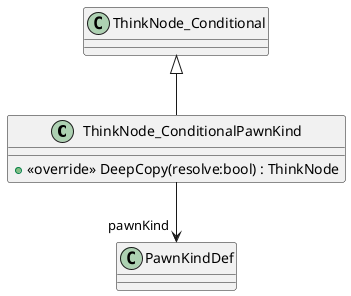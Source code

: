 @startuml
class ThinkNode_ConditionalPawnKind {
    + <<override>> DeepCopy(resolve:bool) : ThinkNode
}
ThinkNode_Conditional <|-- ThinkNode_ConditionalPawnKind
ThinkNode_ConditionalPawnKind --> "pawnKind" PawnKindDef
@enduml
